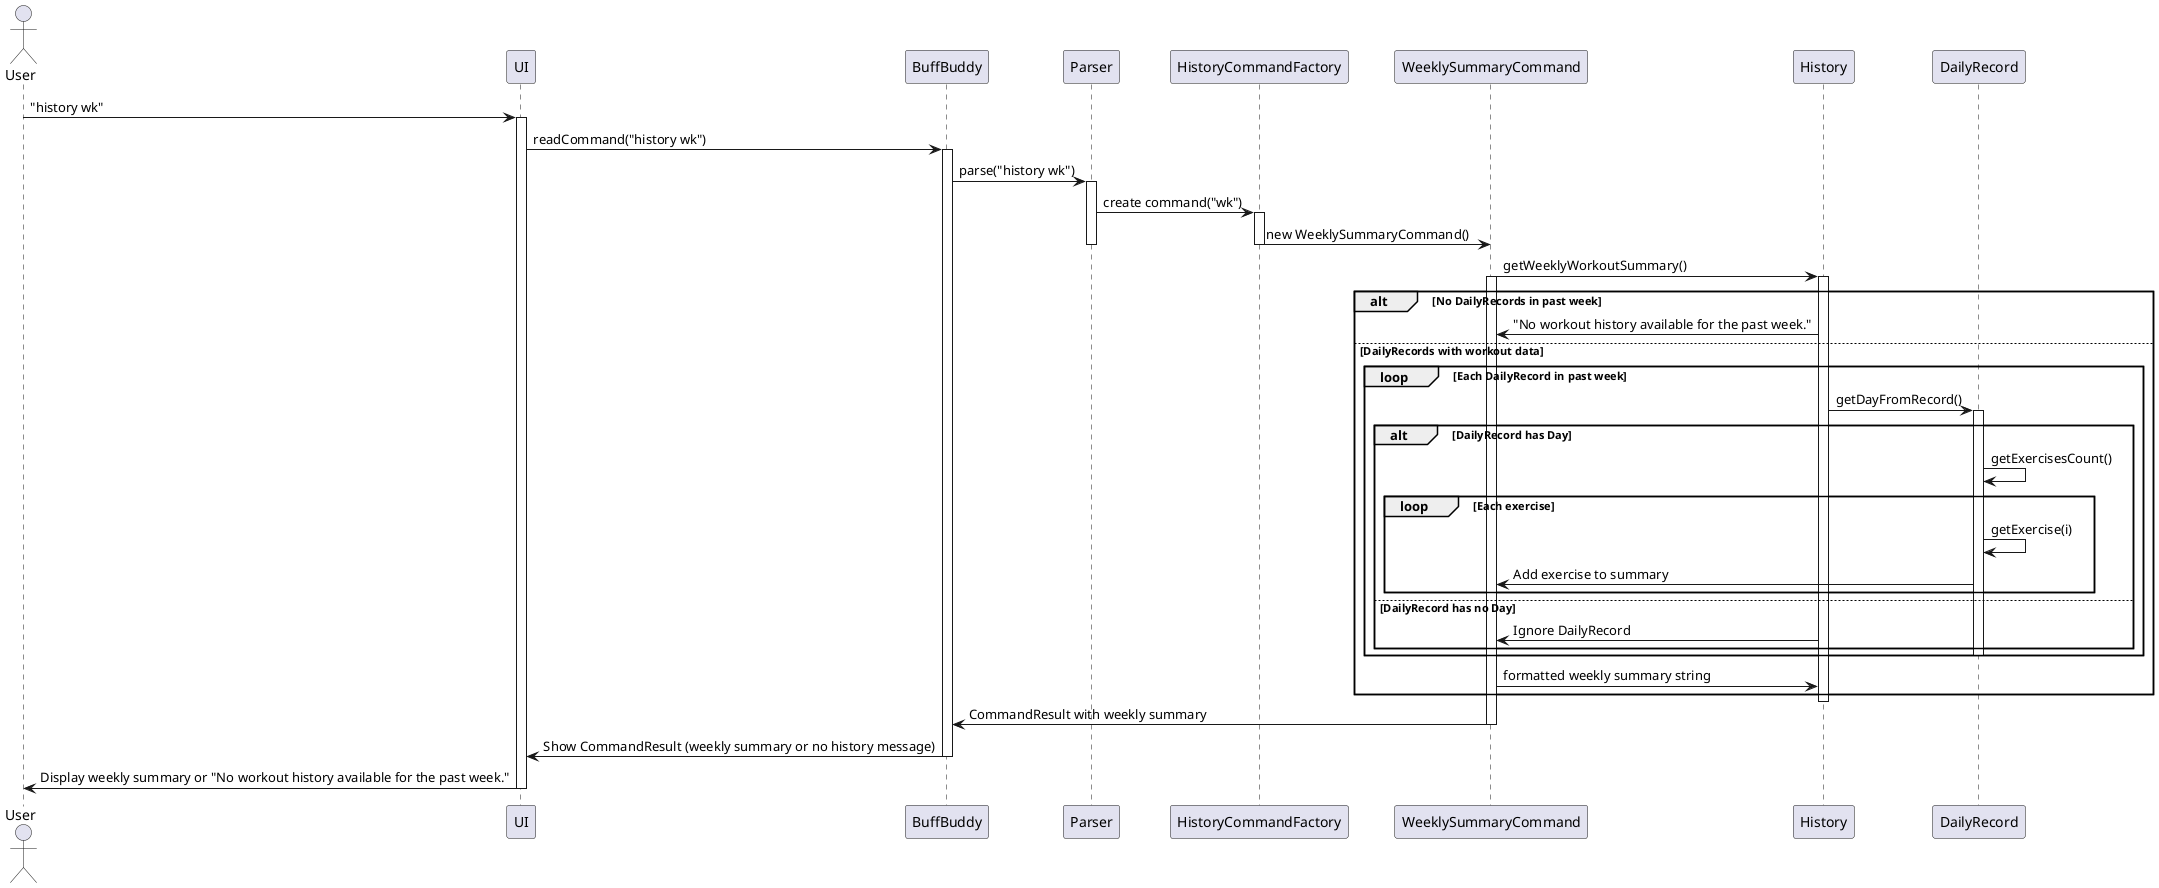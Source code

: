 @startuml
actor User
participant UI
participant BuffBuddy
participant Parser
participant HistoryCommandFactory
participant WeeklySummaryCommand
participant History
participant DailyRecord

User -> UI: "history wk"
activate UI
UI -> BuffBuddy: readCommand("history wk")
activate BuffBuddy
BuffBuddy -> Parser: parse("history wk")
activate Parser
Parser -> HistoryCommandFactory: create command("wk")
activate HistoryCommandFactory
HistoryCommandFactory -> WeeklySummaryCommand: new WeeklySummaryCommand()
deactivate HistoryCommandFactory
deactivate Parser

WeeklySummaryCommand -> History: getWeeklyWorkoutSummary()
activate WeeklySummaryCommand
activate History

alt No DailyRecords in past week
    History -> WeeklySummaryCommand: "No workout history available for the past week."
else DailyRecords with workout data
    loop Each DailyRecord in past week
        History -> DailyRecord: getDayFromRecord()
        activate DailyRecord
        alt DailyRecord has Day
            DailyRecord -> DailyRecord: getExercisesCount()
            loop Each exercise
                DailyRecord -> DailyRecord: getExercise(i)
                DailyRecord -> WeeklySummaryCommand: Add exercise to summary
            end
        else DailyRecord has no Day
            History -> WeeklySummaryCommand: Ignore DailyRecord
        end
        deactivate DailyRecord
    end
    WeeklySummaryCommand -> History: formatted weekly summary string
end
deactivate History

WeeklySummaryCommand -> BuffBuddy: CommandResult with weekly summary
deactivate WeeklySummaryCommand
BuffBuddy -> UI: Show CommandResult (weekly summary or no history message)
deactivate BuffBuddy
UI -> User: Display weekly summary or "No workout history available for the past week."
deactivate UI

@enduml

